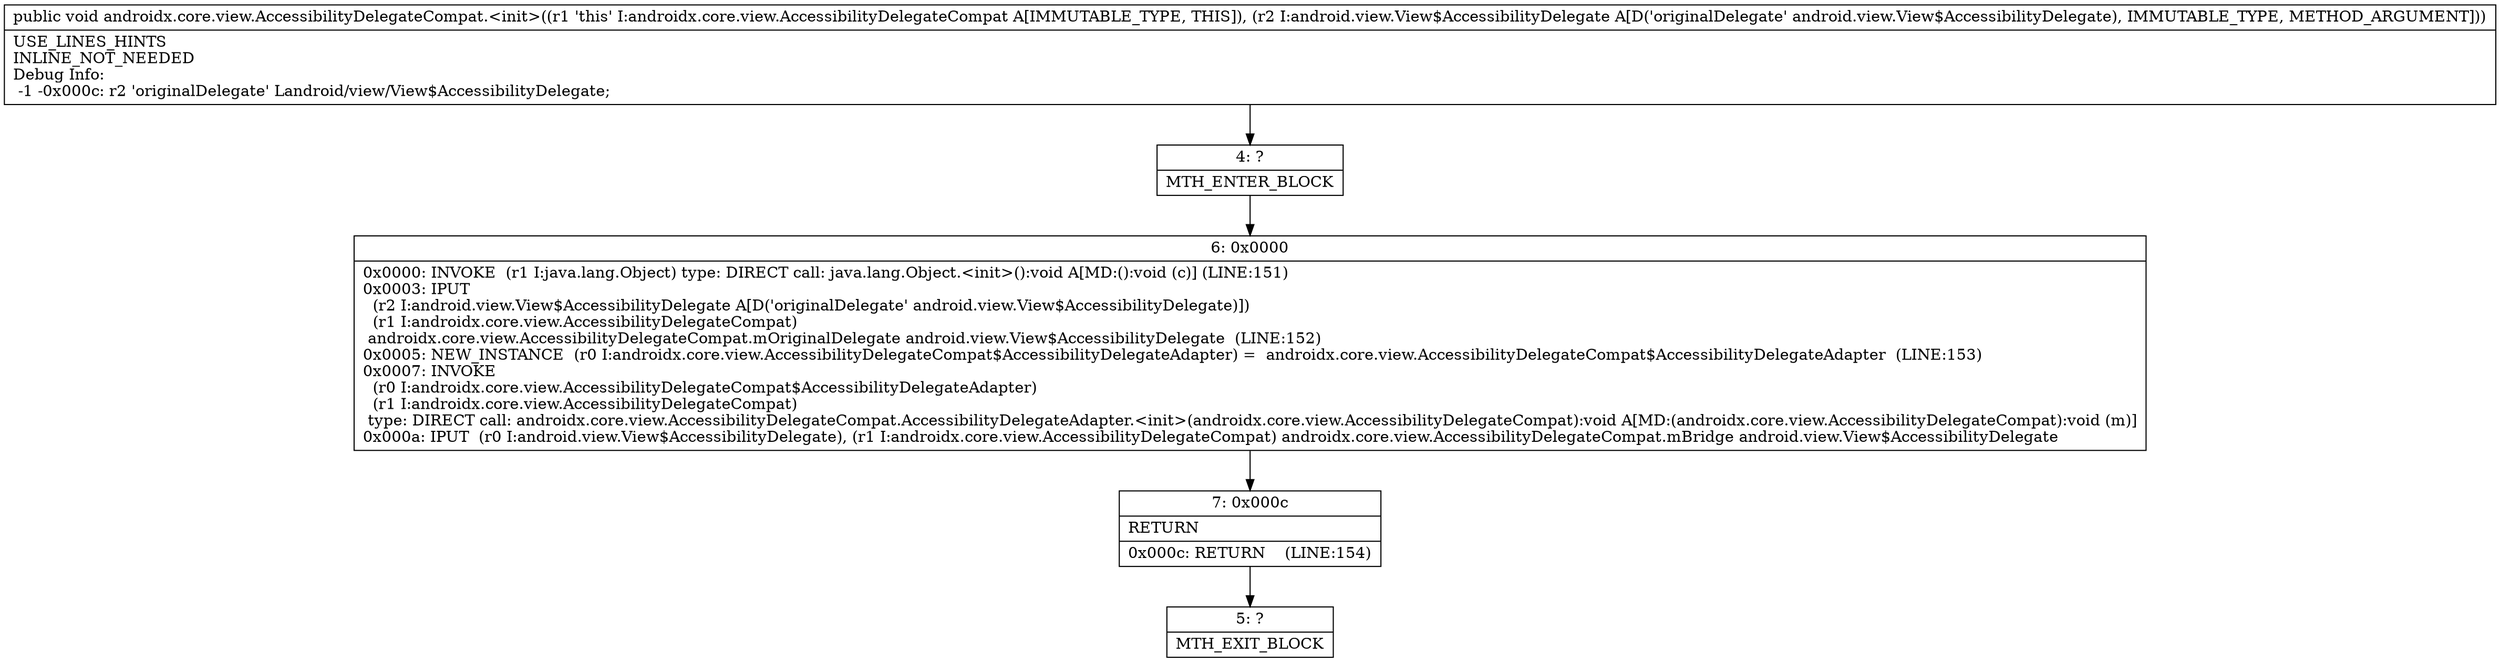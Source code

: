 digraph "CFG forandroidx.core.view.AccessibilityDelegateCompat.\<init\>(Landroid\/view\/View$AccessibilityDelegate;)V" {
Node_4 [shape=record,label="{4\:\ ?|MTH_ENTER_BLOCK\l}"];
Node_6 [shape=record,label="{6\:\ 0x0000|0x0000: INVOKE  (r1 I:java.lang.Object) type: DIRECT call: java.lang.Object.\<init\>():void A[MD:():void (c)] (LINE:151)\l0x0003: IPUT  \l  (r2 I:android.view.View$AccessibilityDelegate A[D('originalDelegate' android.view.View$AccessibilityDelegate)])\l  (r1 I:androidx.core.view.AccessibilityDelegateCompat)\l androidx.core.view.AccessibilityDelegateCompat.mOriginalDelegate android.view.View$AccessibilityDelegate  (LINE:152)\l0x0005: NEW_INSTANCE  (r0 I:androidx.core.view.AccessibilityDelegateCompat$AccessibilityDelegateAdapter) =  androidx.core.view.AccessibilityDelegateCompat$AccessibilityDelegateAdapter  (LINE:153)\l0x0007: INVOKE  \l  (r0 I:androidx.core.view.AccessibilityDelegateCompat$AccessibilityDelegateAdapter)\l  (r1 I:androidx.core.view.AccessibilityDelegateCompat)\l type: DIRECT call: androidx.core.view.AccessibilityDelegateCompat.AccessibilityDelegateAdapter.\<init\>(androidx.core.view.AccessibilityDelegateCompat):void A[MD:(androidx.core.view.AccessibilityDelegateCompat):void (m)]\l0x000a: IPUT  (r0 I:android.view.View$AccessibilityDelegate), (r1 I:androidx.core.view.AccessibilityDelegateCompat) androidx.core.view.AccessibilityDelegateCompat.mBridge android.view.View$AccessibilityDelegate \l}"];
Node_7 [shape=record,label="{7\:\ 0x000c|RETURN\l|0x000c: RETURN    (LINE:154)\l}"];
Node_5 [shape=record,label="{5\:\ ?|MTH_EXIT_BLOCK\l}"];
MethodNode[shape=record,label="{public void androidx.core.view.AccessibilityDelegateCompat.\<init\>((r1 'this' I:androidx.core.view.AccessibilityDelegateCompat A[IMMUTABLE_TYPE, THIS]), (r2 I:android.view.View$AccessibilityDelegate A[D('originalDelegate' android.view.View$AccessibilityDelegate), IMMUTABLE_TYPE, METHOD_ARGUMENT]))  | USE_LINES_HINTS\lINLINE_NOT_NEEDED\lDebug Info:\l  \-1 \-0x000c: r2 'originalDelegate' Landroid\/view\/View$AccessibilityDelegate;\l}"];
MethodNode -> Node_4;Node_4 -> Node_6;
Node_6 -> Node_7;
Node_7 -> Node_5;
}

